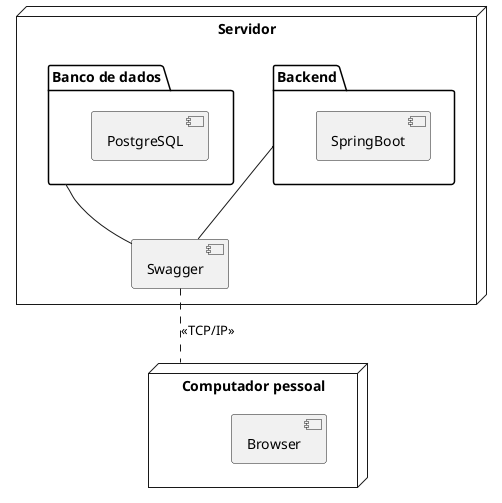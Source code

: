 @startuml

node Servidor as S {
  folder "Backend" as SB {
    [SpringBoot]
  }

  [Swagger] as SW
  
  folder "Banco de dados" as BD {
    [PostgreSQL]
  }
}

node "Computador pessoal" as B {
  [Browser]
}

SW .. B : <<TCP/IP>>

BD -- SW
SB -- SW

@enduml
